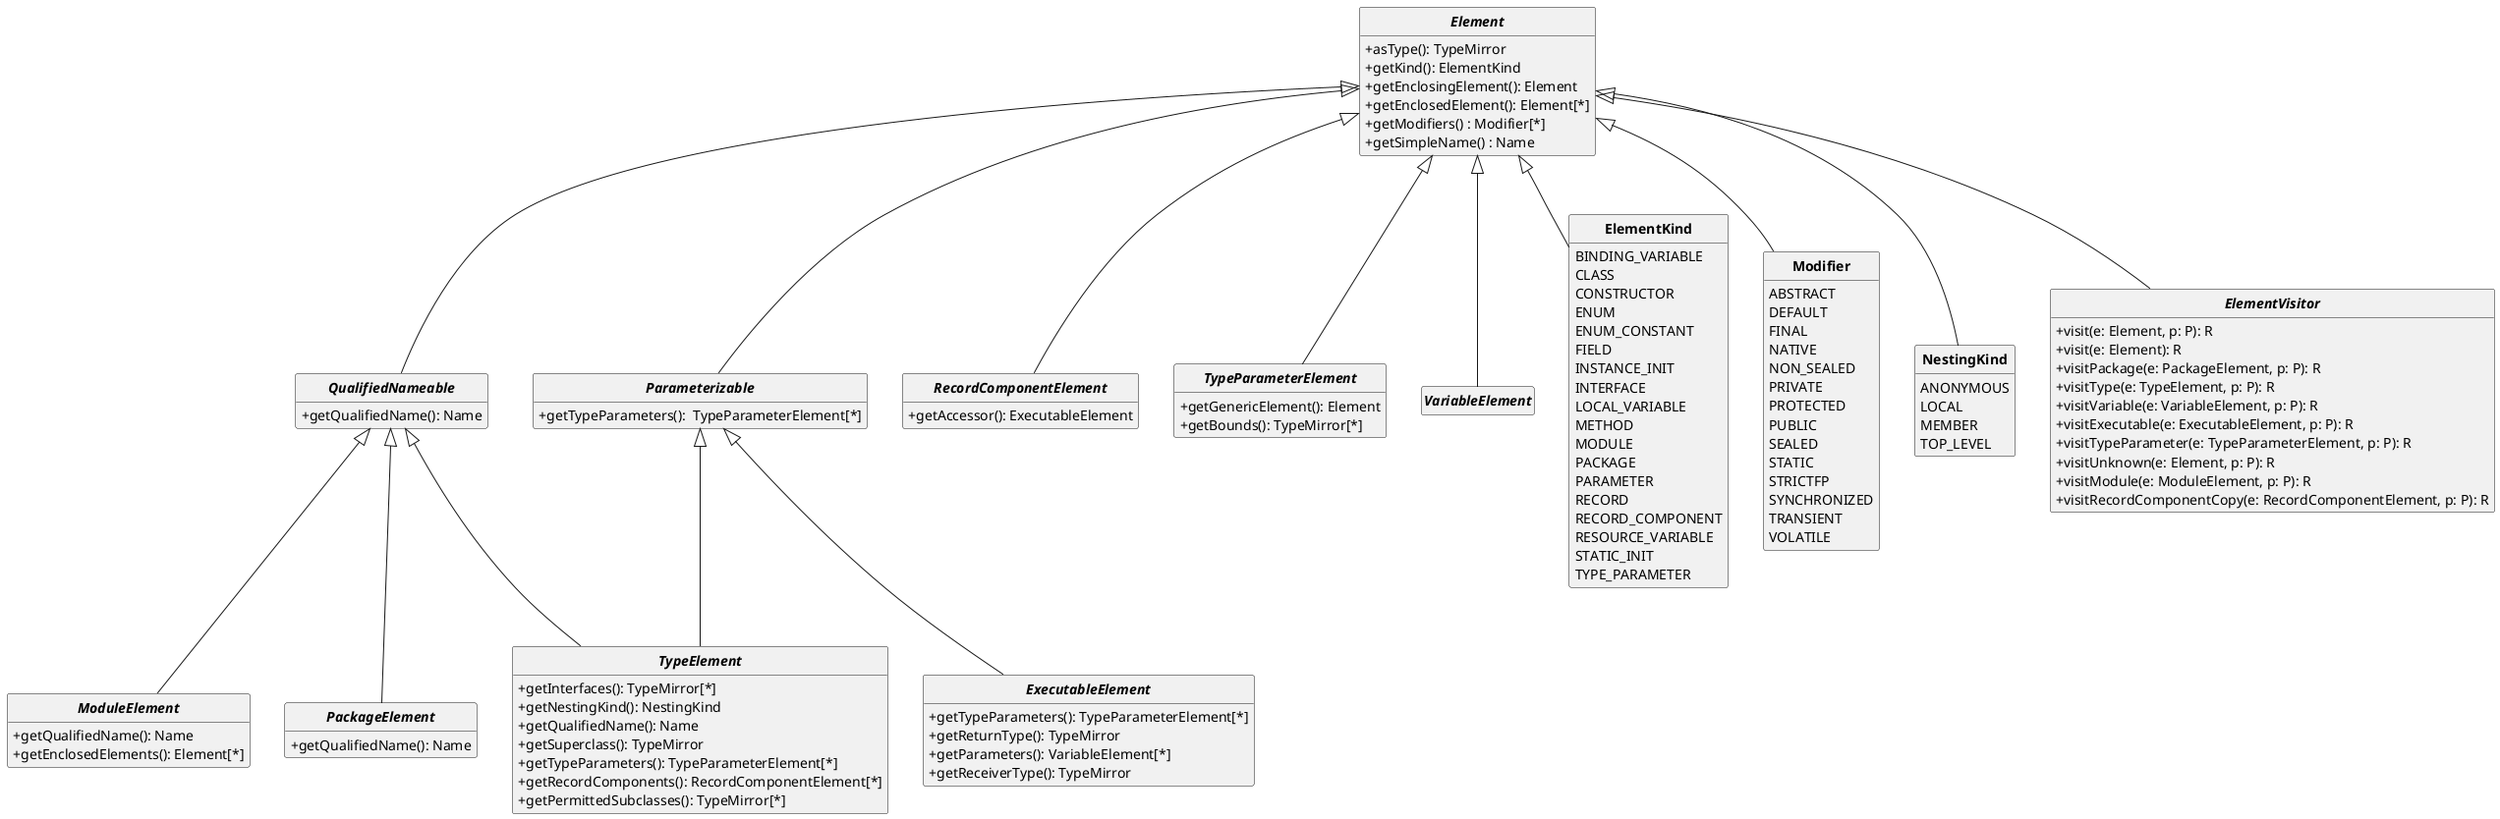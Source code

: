 @startuml
'https://plantuml.com/class-diagram

skinparam style strictuml
skinparam classAttributeIconSize 0
skinparam classFontStyle Bold
hide empty members

interface Element
{
  +asType(): TypeMirror
  +getKind(): ElementKind
  +getEnclosingElement(): Element
  +getEnclosedElement(): Element[*]
  +getModifiers() : Modifier[*]
  +getSimpleName() : Name
}


interface TypeElement extends QualifiedNameable, Parameterizable
{
    +getInterfaces(): TypeMirror[*]
    +getNestingKind(): NestingKind
    +getQualifiedName(): Name
    +getSuperclass(): TypeMirror
    +getTypeParameters(): TypeParameterElement[*]
    +getRecordComponents(): RecordComponentElement[*]
    +getPermittedSubclasses(): TypeMirror[*]
}

interface ExecutableElement extends Parameterizable
{
    +getTypeParameters(): TypeParameterElement[*]
    +getReturnType(): TypeMirror
    +getParameters(): VariableElement[*]
    +getReceiverType(): TypeMirror
}


interface ModuleElement extends QualifiedNameable
{
    +getQualifiedName(): Name
    +getEnclosedElements(): Element[*]
}

interface PackageElement extends QualifiedNameable
{
    +getQualifiedName(): Name
}

interface Parameterizable extends Element
{
    +getTypeParameters():  TypeParameterElement[*]
}


interface QualifiedNameable extends Element
{
    +getQualifiedName(): Name
}


interface RecordComponentElement extends Element
{
    +getAccessor(): ExecutableElement
}


interface TypeParameterElement extends Element
{
    +getGenericElement(): Element
    +getBounds(): TypeMirror[*]
}

interface VariableElement extends Element
{
}


enum ElementKind extends Element
{
   BINDING_VARIABLE
   CLASS
   CONSTRUCTOR
   ENUM
   ENUM_CONSTANT
   FIELD
   INSTANCE_INIT
   INTERFACE
   LOCAL_VARIABLE
   METHOD
   MODULE
   PACKAGE
   PARAMETER
   RECORD
   RECORD_COMPONENT
   RESOURCE_VARIABLE
   STATIC_INIT
   TYPE_PARAMETER
}


enum Modifier extends Element
{
    ABSTRACT
    DEFAULT
    FINAL
    NATIVE
    NON_SEALED
    PRIVATE
    PROTECTED
    PUBLIC
    SEALED
    STATIC
    STRICTFP
    SYNCHRONIZED
    TRANSIENT
    VOLATILE
}


enum NestingKind extends Element
{
    ANONYMOUS
    LOCAL
    MEMBER
    TOP_LEVEL
}


interface ElementVisitor extends Element
{
    +visit(e: Element, p: P): R
    +visit(e: Element): R
    +visitPackage(e: PackageElement, p: P): R
    +visitType(e: TypeElement, p: P): R
    +visitVariable(e: VariableElement, p: P): R
    +visitExecutable(e: ExecutableElement, p: P): R
    +visitTypeParameter(e: TypeParameterElement, p: P): R
    +visitUnknown(e: Element, p: P): R
    +visitModule(e: ModuleElement, p: P): R
    +visitRecordComponentCopy(e: RecordComponentElement, p: P): R
}

@enduml